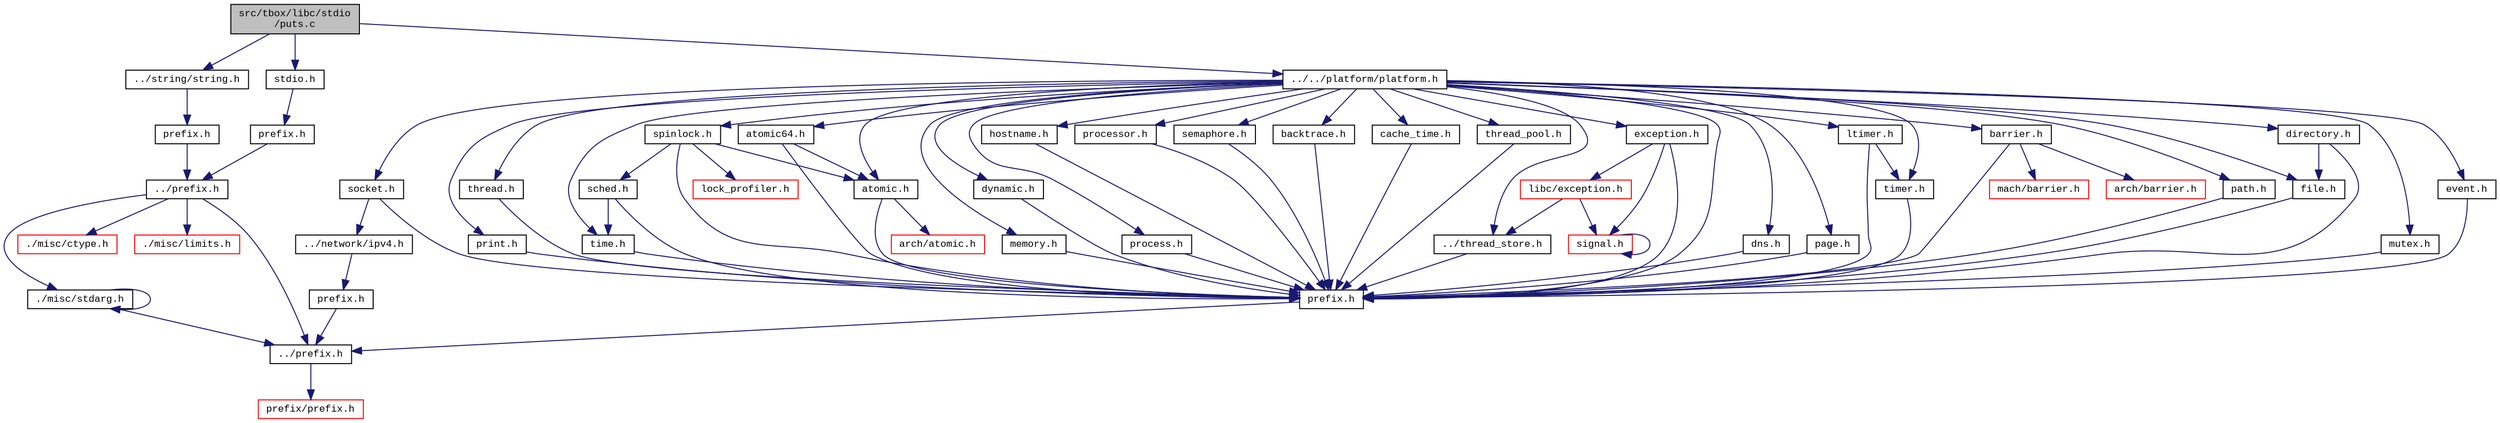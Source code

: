 digraph "src/tbox/libc/stdio/puts.c"
{
  edge [fontname="CourierNew",fontsize="10",labelfontname="CourierNew",labelfontsize="10"];
  node [fontname="CourierNew",fontsize="10",shape=record];
  Node1 [label="src/tbox/libc/stdio\l/puts.c",height=0.2,width=0.4,color="black", fillcolor="grey75", style="filled" fontcolor="black"];
  Node1 -> Node2 [color="midnightblue",fontsize="10",style="solid",fontname="CourierNew"];
  Node2 [label="stdio.h",height=0.2,width=0.4,color="black", fillcolor="white", style="filled",URL="$d6/dd1/stdio_8h.html"];
  Node2 -> Node3 [color="midnightblue",fontsize="10",style="solid",fontname="CourierNew"];
  Node3 [label="prefix.h",height=0.2,width=0.4,color="black", fillcolor="white", style="filled",URL="$d3/de9/libc_2stdio_2prefix_8h_source.html"];
  Node3 -> Node4 [color="midnightblue",fontsize="10",style="solid",fontname="CourierNew"];
  Node4 [label="../prefix.h",height=0.2,width=0.4,color="black", fillcolor="white", style="filled",URL="$d4/df0/libc_2prefix_8h_source.html"];
  Node4 -> Node5 [color="midnightblue",fontsize="10",style="solid",fontname="CourierNew"];
  Node5 [label="../prefix.h",height=0.2,width=0.4,color="black", fillcolor="white", style="filled",URL="$df/d5c/prefix_8h_source.html"];
  Node5 -> Node6 [color="midnightblue",fontsize="10",style="solid",fontname="CourierNew"];
  Node6 [label="prefix/prefix.h",height=0.2,width=0.4,color="red", fillcolor="white", style="filled",URL="$da/da3/prefix_2prefix_8h_source.html"];
  Node4 -> Node7 [color="midnightblue",fontsize="10",style="solid",fontname="CourierNew"];
  Node7 [label="./misc/ctype.h",height=0.2,width=0.4,color="red", fillcolor="white", style="filled",URL="$d7/d0d/ctype_8h.html"];
  Node4 -> Node8 [color="midnightblue",fontsize="10",style="solid",fontname="CourierNew"];
  Node8 [label="./misc/limits.h",height=0.2,width=0.4,color="red", fillcolor="white", style="filled",URL="$d8/dab/libc_2misc_2limits_8h_source.html"];
  Node4 -> Node9 [color="midnightblue",fontsize="10",style="solid",fontname="CourierNew"];
  Node9 [label="./misc/stdarg.h",height=0.2,width=0.4,color="black", fillcolor="white", style="filled",URL="$d1/d2d/stdarg_8h.html"];
  Node9 -> Node5 [color="midnightblue",fontsize="10",style="solid",fontname="CourierNew"];
  Node9 -> Node9 [color="midnightblue",fontsize="10",style="solid",fontname="CourierNew"];
  Node1 -> Node10 [color="midnightblue",fontsize="10",style="solid",fontname="CourierNew"];
  Node10 [label="../string/string.h",height=0.2,width=0.4,color="black", fillcolor="white", style="filled",URL="$da/d52/libc_2string_2string_8h_source.html"];
  Node10 -> Node11 [color="midnightblue",fontsize="10",style="solid",fontname="CourierNew"];
  Node11 [label="prefix.h",height=0.2,width=0.4,color="black", fillcolor="white", style="filled",URL="$d3/d83/libc_2string_2prefix_8h_source.html"];
  Node11 -> Node4 [color="midnightblue",fontsize="10",style="solid",fontname="CourierNew"];
  Node1 -> Node12 [color="midnightblue",fontsize="10",style="solid",fontname="CourierNew"];
  Node12 [label="../../platform/platform.h",height=0.2,width=0.4,color="black", fillcolor="white", style="filled",URL="$de/d03/platform_8h.html"];
  Node12 -> Node13 [color="midnightblue",fontsize="10",style="solid",fontname="CourierNew"];
  Node13 [label="prefix.h",height=0.2,width=0.4,color="black", fillcolor="white", style="filled",URL="$db/dfa/platform_2prefix_8h_source.html"];
  Node13 -> Node5 [color="midnightblue",fontsize="10",style="solid",fontname="CourierNew"];
  Node12 -> Node14 [color="midnightblue",fontsize="10",style="solid",fontname="CourierNew"];
  Node14 [label="dns.h",height=0.2,width=0.4,color="black", fillcolor="white", style="filled",URL="$d9/d31/platform_2dns_8h_source.html"];
  Node14 -> Node13 [color="midnightblue",fontsize="10",style="solid",fontname="CourierNew"];
  Node12 -> Node15 [color="midnightblue",fontsize="10",style="solid",fontname="CourierNew"];
  Node15 [label="page.h",height=0.2,width=0.4,color="black", fillcolor="white", style="filled",URL="$de/dad/page_8h.html"];
  Node15 -> Node13 [color="midnightblue",fontsize="10",style="solid",fontname="CourierNew"];
  Node12 -> Node16 [color="midnightblue",fontsize="10",style="solid",fontname="CourierNew"];
  Node16 [label="path.h",height=0.2,width=0.4,color="black", fillcolor="white", style="filled",URL="$d7/dd4/path_8h_source.html"];
  Node16 -> Node13 [color="midnightblue",fontsize="10",style="solid",fontname="CourierNew"];
  Node12 -> Node17 [color="midnightblue",fontsize="10",style="solid",fontname="CourierNew"];
  Node17 [label="file.h",height=0.2,width=0.4,color="black", fillcolor="white", style="filled",URL="$d2/d4d/file_8h.html"];
  Node17 -> Node13 [color="midnightblue",fontsize="10",style="solid",fontname="CourierNew"];
  Node12 -> Node18 [color="midnightblue",fontsize="10",style="solid",fontname="CourierNew"];
  Node18 [label="time.h",height=0.2,width=0.4,color="black", fillcolor="white", style="filled",URL="$db/d97/platform_2time_8h_source.html"];
  Node18 -> Node13 [color="midnightblue",fontsize="10",style="solid",fontname="CourierNew"];
  Node12 -> Node19 [color="midnightblue",fontsize="10",style="solid",fontname="CourierNew"];
  Node19 [label="mutex.h",height=0.2,width=0.4,color="black", fillcolor="white", style="filled",URL="$d0/df8/mutex_8h.html"];
  Node19 -> Node13 [color="midnightblue",fontsize="10",style="solid",fontname="CourierNew"];
  Node12 -> Node20 [color="midnightblue",fontsize="10",style="solid",fontname="CourierNew"];
  Node20 [label="event.h",height=0.2,width=0.4,color="black", fillcolor="white", style="filled",URL="$dd/d20/event_8h.html"];
  Node20 -> Node13 [color="midnightblue",fontsize="10",style="solid",fontname="CourierNew"];
  Node12 -> Node21 [color="midnightblue",fontsize="10",style="solid",fontname="CourierNew"];
  Node21 [label="timer.h",height=0.2,width=0.4,color="black", fillcolor="white", style="filled",URL="$d5/dd0/timer_8h.html"];
  Node21 -> Node13 [color="midnightblue",fontsize="10",style="solid",fontname="CourierNew"];
  Node12 -> Node22 [color="midnightblue",fontsize="10",style="solid",fontname="CourierNew"];
  Node22 [label="print.h",height=0.2,width=0.4,color="black", fillcolor="white", style="filled",URL="$d5/d77/print_8h.html"];
  Node22 -> Node13 [color="midnightblue",fontsize="10",style="solid",fontname="CourierNew"];
  Node12 -> Node23 [color="midnightblue",fontsize="10",style="solid",fontname="CourierNew"];
  Node23 [label="ltimer.h",height=0.2,width=0.4,color="black", fillcolor="white", style="filled",URL="$d5/d7d/ltimer_8h.html"];
  Node23 -> Node13 [color="midnightblue",fontsize="10",style="solid",fontname="CourierNew"];
  Node23 -> Node21 [color="midnightblue",fontsize="10",style="solid",fontname="CourierNew"];
  Node12 -> Node24 [color="midnightblue",fontsize="10",style="solid",fontname="CourierNew"];
  Node24 [label="socket.h",height=0.2,width=0.4,color="black", fillcolor="white", style="filled",URL="$da/ddd/socket_8h.html"];
  Node24 -> Node13 [color="midnightblue",fontsize="10",style="solid",fontname="CourierNew"];
  Node24 -> Node25 [color="midnightblue",fontsize="10",style="solid",fontname="CourierNew"];
  Node25 [label="../network/ipv4.h",height=0.2,width=0.4,color="black", fillcolor="white", style="filled",URL="$d7/d19/ipv4_8h.html"];
  Node25 -> Node26 [color="midnightblue",fontsize="10",style="solid",fontname="CourierNew"];
  Node26 [label="prefix.h",height=0.2,width=0.4,color="black", fillcolor="white", style="filled",URL="$d2/df3/network_2prefix_8h_source.html"];
  Node26 -> Node5 [color="midnightblue",fontsize="10",style="solid",fontname="CourierNew"];
  Node12 -> Node27 [color="midnightblue",fontsize="10",style="solid",fontname="CourierNew"];
  Node27 [label="thread.h",height=0.2,width=0.4,color="black", fillcolor="white", style="filled",URL="$db/dd5/thread_8h.html"];
  Node27 -> Node13 [color="midnightblue",fontsize="10",style="solid",fontname="CourierNew"];
  Node12 -> Node28 [color="midnightblue",fontsize="10",style="solid",fontname="CourierNew"];
  Node28 [label="atomic.h",height=0.2,width=0.4,color="black", fillcolor="white", style="filled",URL="$dd/d02/atomic_8h_source.html"];
  Node28 -> Node13 [color="midnightblue",fontsize="10",style="solid",fontname="CourierNew"];
  Node28 -> Node29 [color="midnightblue",fontsize="10",style="solid",fontname="CourierNew"];
  Node29 [label="arch/atomic.h",height=0.2,width=0.4,color="red", fillcolor="white", style="filled",URL="$df/d85/arch_2atomic_8h_source.html"];
  Node12 -> Node30 [color="midnightblue",fontsize="10",style="solid",fontname="CourierNew"];
  Node30 [label="memory.h",height=0.2,width=0.4,color="black", fillcolor="white", style="filled",URL="$d0/db0/platform_2memory_8h_source.html"];
  Node30 -> Node13 [color="midnightblue",fontsize="10",style="solid",fontname="CourierNew"];
  Node12 -> Node31 [color="midnightblue",fontsize="10",style="solid",fontname="CourierNew"];
  Node31 [label="barrier.h",height=0.2,width=0.4,color="black", fillcolor="white", style="filled",URL="$df/d9a/barrier_8h_source.html"];
  Node31 -> Node13 [color="midnightblue",fontsize="10",style="solid",fontname="CourierNew"];
  Node31 -> Node32 [color="midnightblue",fontsize="10",style="solid",fontname="CourierNew"];
  Node32 [label="mach/barrier.h",height=0.2,width=0.4,color="red", fillcolor="white", style="filled",URL="$d2/d2f/mach_2barrier_8h_source.html"];
  Node31 -> Node33 [color="midnightblue",fontsize="10",style="solid",fontname="CourierNew"];
  Node33 [label="arch/barrier.h",height=0.2,width=0.4,color="red", fillcolor="white", style="filled",URL="$da/d1c/arch_2barrier_8h_source.html"];
  Node12 -> Node34 [color="midnightblue",fontsize="10",style="solid",fontname="CourierNew"];
  Node34 [label="dynamic.h",height=0.2,width=0.4,color="black", fillcolor="white", style="filled",URL="$df/dd3/dynamic_8h_source.html"];
  Node34 -> Node13 [color="midnightblue",fontsize="10",style="solid",fontname="CourierNew"];
  Node12 -> Node35 [color="midnightblue",fontsize="10",style="solid",fontname="CourierNew"];
  Node35 [label="process.h",height=0.2,width=0.4,color="black", fillcolor="white", style="filled",URL="$da/d42/process_8h.html"];
  Node35 -> Node13 [color="midnightblue",fontsize="10",style="solid",fontname="CourierNew"];
  Node12 -> Node36 [color="midnightblue",fontsize="10",style="solid",fontname="CourierNew"];
  Node36 [label="spinlock.h",height=0.2,width=0.4,color="black", fillcolor="white", style="filled",URL="$df/d63/spinlock_8h.html"];
  Node36 -> Node13 [color="midnightblue",fontsize="10",style="solid",fontname="CourierNew"];
  Node36 -> Node37 [color="midnightblue",fontsize="10",style="solid",fontname="CourierNew"];
  Node37 [label="sched.h",height=0.2,width=0.4,color="black", fillcolor="white", style="filled",URL="$d7/d00/sched_8h.html"];
  Node37 -> Node13 [color="midnightblue",fontsize="10",style="solid",fontname="CourierNew"];
  Node37 -> Node18 [color="midnightblue",fontsize="10",style="solid",fontname="CourierNew"];
  Node36 -> Node28 [color="midnightblue",fontsize="10",style="solid",fontname="CourierNew"];
  Node36 -> Node38 [color="midnightblue",fontsize="10",style="solid",fontname="CourierNew"];
  Node38 [label="lock_profiler.h",height=0.2,width=0.4,color="red", fillcolor="white", style="filled",URL="$d8/da8/lock__profiler_8h.html"];
  Node12 -> Node39 [color="midnightblue",fontsize="10",style="solid",fontname="CourierNew"];
  Node39 [label="atomic64.h",height=0.2,width=0.4,color="black", fillcolor="white", style="filled",URL="$df/dd4/atomic64_8h_source.html"];
  Node39 -> Node13 [color="midnightblue",fontsize="10",style="solid",fontname="CourierNew"];
  Node39 -> Node28 [color="midnightblue",fontsize="10",style="solid",fontname="CourierNew"];
  Node12 -> Node40 [color="midnightblue",fontsize="10",style="solid",fontname="CourierNew"];
  Node40 [label="hostname.h",height=0.2,width=0.4,color="black", fillcolor="white", style="filled",URL="$d4/de1/hostname_8h.html"];
  Node40 -> Node13 [color="midnightblue",fontsize="10",style="solid",fontname="CourierNew"];
  Node12 -> Node41 [color="midnightblue",fontsize="10",style="solid",fontname="CourierNew"];
  Node41 [label="processor.h",height=0.2,width=0.4,color="black", fillcolor="white", style="filled",URL="$d9/d99/processor_8h.html"];
  Node41 -> Node13 [color="midnightblue",fontsize="10",style="solid",fontname="CourierNew"];
  Node12 -> Node42 [color="midnightblue",fontsize="10",style="solid",fontname="CourierNew"];
  Node42 [label="semaphore.h",height=0.2,width=0.4,color="black", fillcolor="white", style="filled",URL="$d6/dc6/semaphore_8h.html"];
  Node42 -> Node13 [color="midnightblue",fontsize="10",style="solid",fontname="CourierNew"];
  Node12 -> Node43 [color="midnightblue",fontsize="10",style="solid",fontname="CourierNew"];
  Node43 [label="backtrace.h",height=0.2,width=0.4,color="black", fillcolor="white", style="filled",URL="$d3/dda/backtrace_8h.html"];
  Node43 -> Node13 [color="midnightblue",fontsize="10",style="solid",fontname="CourierNew"];
  Node12 -> Node44 [color="midnightblue",fontsize="10",style="solid",fontname="CourierNew"];
  Node44 [label="directory.h",height=0.2,width=0.4,color="black", fillcolor="white", style="filled",URL="$d9/d0f/directory_8h.html"];
  Node44 -> Node13 [color="midnightblue",fontsize="10",style="solid",fontname="CourierNew"];
  Node44 -> Node17 [color="midnightblue",fontsize="10",style="solid",fontname="CourierNew"];
  Node12 -> Node45 [color="midnightblue",fontsize="10",style="solid",fontname="CourierNew"];
  Node45 [label="exception.h",height=0.2,width=0.4,color="black", fillcolor="white", style="filled",URL="$dd/d2d/exception_8h_source.html"];
  Node45 -> Node13 [color="midnightblue",fontsize="10",style="solid",fontname="CourierNew"];
  Node45 -> Node46 [color="midnightblue",fontsize="10",style="solid",fontname="CourierNew"];
  Node46 [label="signal.h",height=0.2,width=0.4,color="red", fillcolor="white", style="filled",URL="$d8/d39/signal_8h.html"];
  Node46 -> Node46 [color="midnightblue",fontsize="10",style="solid",fontname="CourierNew"];
  Node45 -> Node47 [color="midnightblue",fontsize="10",style="solid",fontname="CourierNew"];
  Node47 [label="libc/exception.h",height=0.2,width=0.4,color="red", fillcolor="white", style="filled",URL="$dc/da7/libc_2exception_8h_source.html"];
  Node47 -> Node48 [color="midnightblue",fontsize="10",style="solid",fontname="CourierNew"];
  Node48 [label="../thread_store.h",height=0.2,width=0.4,color="black", fillcolor="white", style="filled",URL="$d8/d4a/thread__store_8h.html"];
  Node48 -> Node13 [color="midnightblue",fontsize="10",style="solid",fontname="CourierNew"];
  Node47 -> Node46 [color="midnightblue",fontsize="10",style="solid",fontname="CourierNew"];
  Node12 -> Node49 [color="midnightblue",fontsize="10",style="solid",fontname="CourierNew"];
  Node49 [label="cache_time.h",height=0.2,width=0.4,color="black", fillcolor="white", style="filled",URL="$d4/d37/cache__time_8h.html"];
  Node49 -> Node13 [color="midnightblue",fontsize="10",style="solid",fontname="CourierNew"];
  Node12 -> Node50 [color="midnightblue",fontsize="10",style="solid",fontname="CourierNew"];
  Node50 [label="thread_pool.h",height=0.2,width=0.4,color="black", fillcolor="white", style="filled",URL="$d3/dec/thread__pool_8h.html"];
  Node50 -> Node13 [color="midnightblue",fontsize="10",style="solid",fontname="CourierNew"];
  Node12 -> Node48 [color="midnightblue",fontsize="10",style="solid",fontname="CourierNew"];
}
